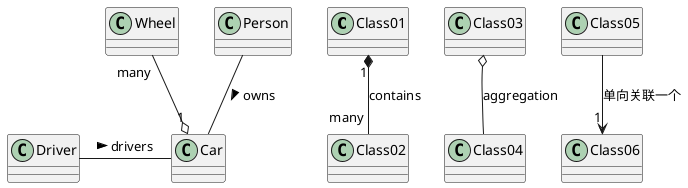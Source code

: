 @startuml

Class01 "1" *-- "many" Class02 : contains

Class03 o-- Class04 : aggregation

Class05 --> "1" Class06: 单向关联一个

class Car

Driver -Car : > drivers
Wheel "many" --o "1" Car
Person -- Car : owns >
@enduml
